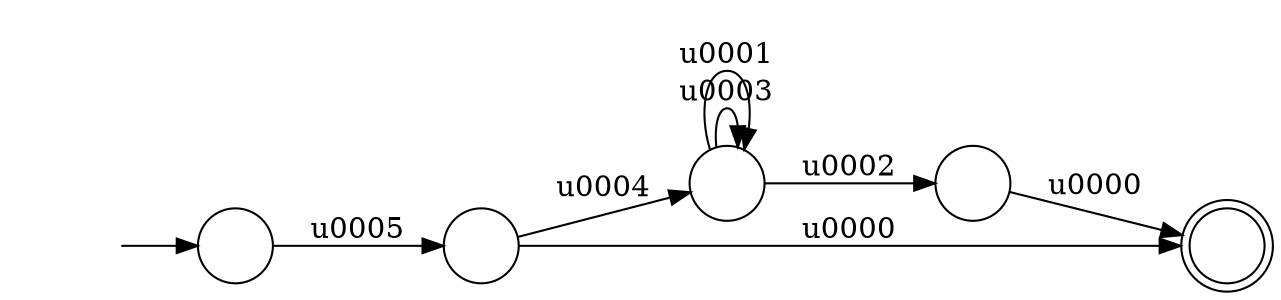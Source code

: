 digraph Automaton {
  rankdir = LR;
  0 [shape=circle,label=""];
  initial [shape=plaintext,label=""];
  initial -> 0
  0 -> 1 [label="\u0005"]
  1 [shape=circle,label=""];
  1 -> 2 [label="\u0004"]
  1 -> 3 [label="\u0000"]
  2 [shape=circle,label=""];
  2 -> 2 [label="\u0003"]
  2 -> 4 [label="\u0002"]
  2 -> 2 [label="\u0001"]
  3 [shape=doublecircle,label=""];
  4 [shape=circle,label=""];
  4 -> 3 [label="\u0000"]
}
